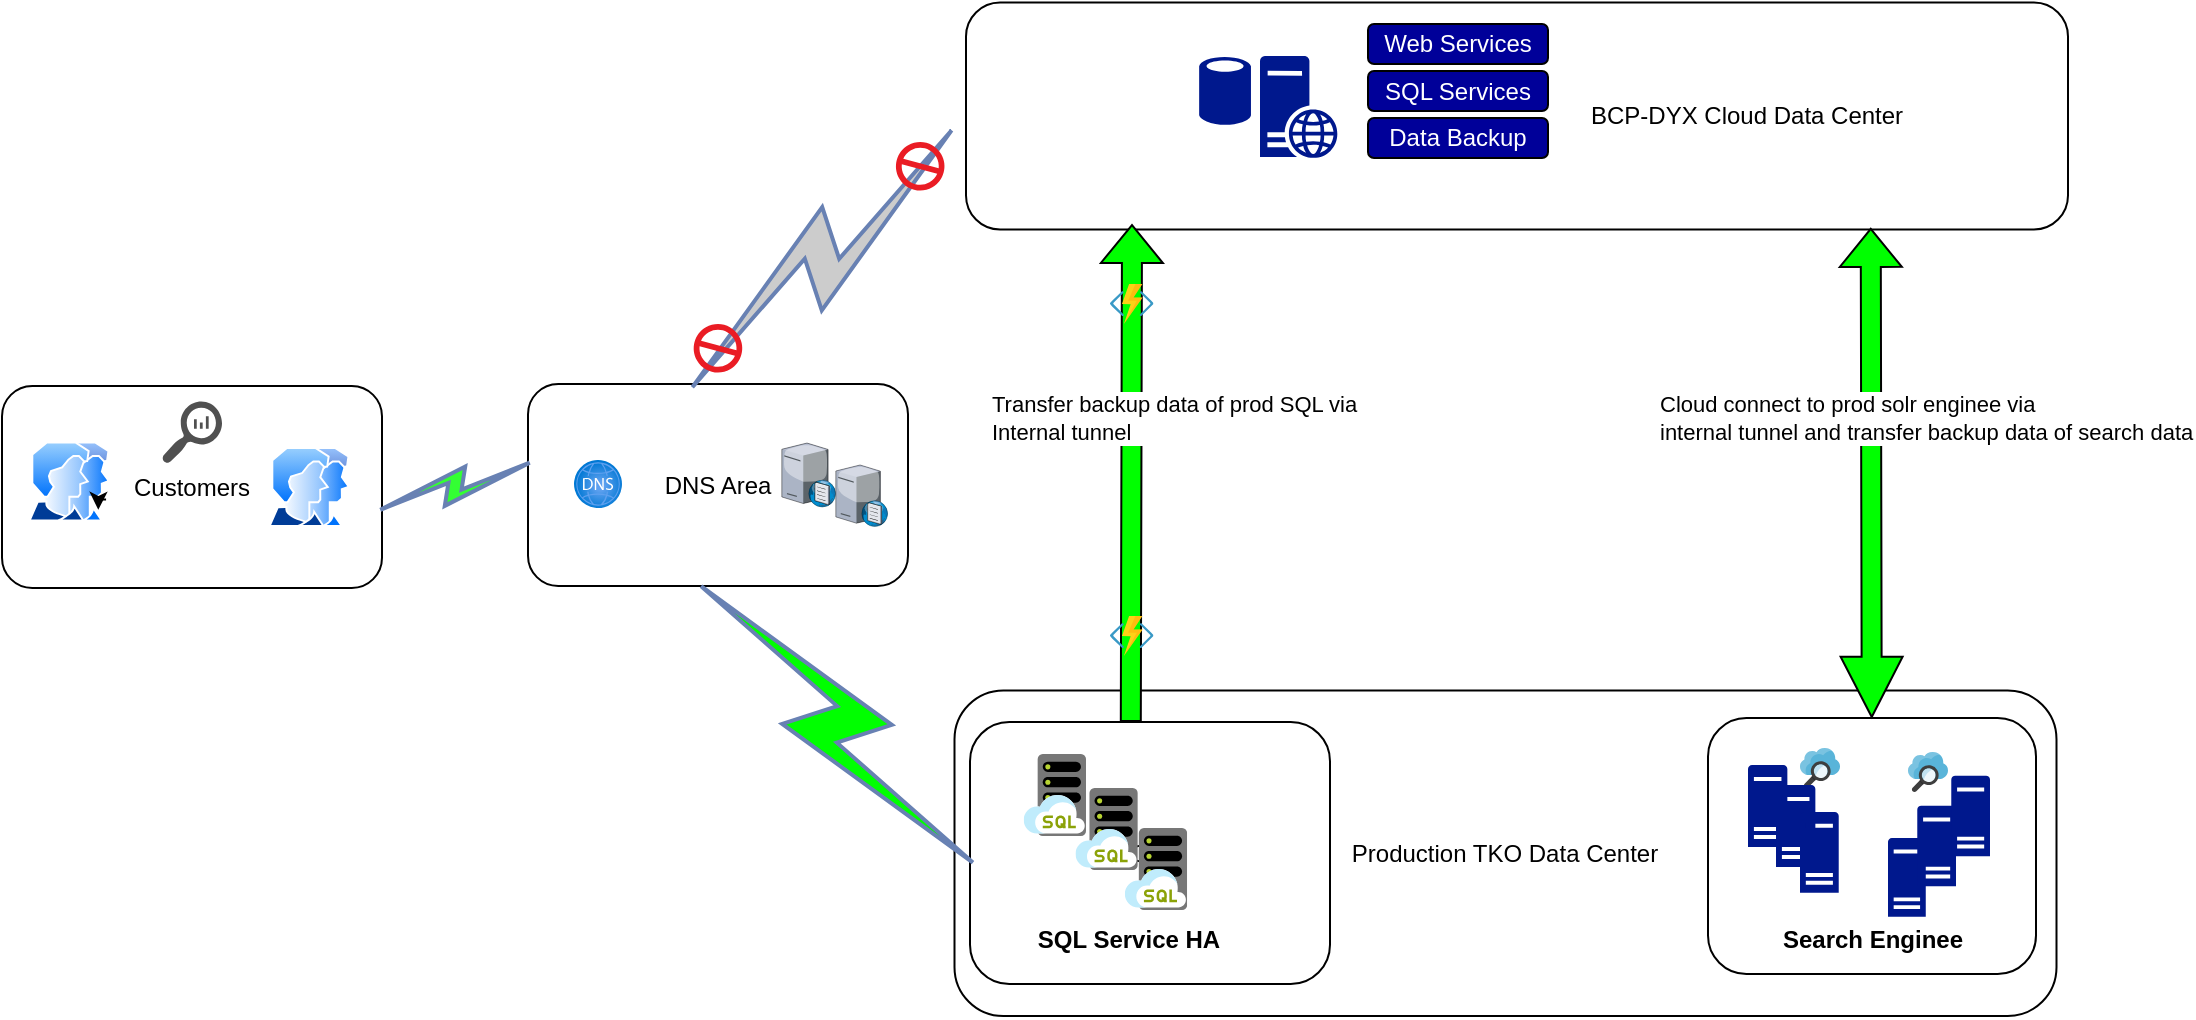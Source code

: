 <mxfile version="20.5.3" type="github">
  <diagram id="buMmeLtLIJXkD8YVZocl" name="DR Plan v1.0">
    <mxGraphModel dx="2314" dy="677" grid="1" gridSize="10" guides="1" tooltips="1" connect="1" arrows="1" fold="1" page="1" pageScale="1" pageWidth="827" pageHeight="1169" math="0" shadow="0">
      <root>
        <mxCell id="0" />
        <mxCell id="1" parent="0" />
        <mxCell id="KRtDhDDg2JMQuLb8srXX-32" value="&amp;nbsp; &amp;nbsp; &amp;nbsp; &amp;nbsp; &amp;nbsp; &amp;nbsp; &amp;nbsp; &amp;nbsp; &amp;nbsp; &amp;nbsp; &amp;nbsp; &amp;nbsp; &amp;nbsp; &amp;nbsp; &amp;nbsp; &amp;nbsp; &amp;nbsp; &amp;nbsp; &amp;nbsp; &amp;nbsp; &amp;nbsp; &amp;nbsp; &amp;nbsp; &amp;nbsp; &amp;nbsp; &amp;nbsp; &amp;nbsp; &amp;nbsp; &amp;nbsp; &amp;nbsp; &amp;nbsp; &amp;nbsp; &amp;nbsp; &amp;nbsp; &amp;nbsp;BCP-DYX Cloud Data Center" style="rounded=1;whiteSpace=wrap;html=1;" parent="1" vertex="1">
          <mxGeometry x="69" y="232.25" width="551" height="113.5" as="geometry" />
        </mxCell>
        <mxCell id="KZbCiKlJ8lRUBFkAWs-l-63" value="Production TKO Data Center" style="rounded=1;whiteSpace=wrap;html=1;" parent="1" vertex="1">
          <mxGeometry x="63.25" y="576.25" width="551" height="162.75" as="geometry" />
        </mxCell>
        <mxCell id="KZbCiKlJ8lRUBFkAWs-l-53" value="Customers" style="rounded=1;whiteSpace=wrap;html=1;" parent="1" vertex="1">
          <mxGeometry x="-413" y="424" width="190" height="101" as="geometry" />
        </mxCell>
        <mxCell id="KZbCiKlJ8lRUBFkAWs-l-20" value="DNS Area" style="rounded=1;whiteSpace=wrap;html=1;" parent="1" vertex="1">
          <mxGeometry x="-150" y="423" width="190" height="101" as="geometry" />
        </mxCell>
        <mxCell id="KZbCiKlJ8lRUBFkAWs-l-5" value="" style="shape=flexArrow;endArrow=classic;html=1;rounded=0;exitX=0.62;exitY=0.125;exitDx=0;exitDy=0;exitPerimeter=0;fillColor=#00FF00;" parent="1" edge="1">
          <mxGeometry width="50" height="50" relative="1" as="geometry">
            <mxPoint x="151.4" y="592" as="sourcePoint" />
            <mxPoint x="152" y="343" as="targetPoint" />
          </mxGeometry>
        </mxCell>
        <mxCell id="KZbCiKlJ8lRUBFkAWs-l-14" value="Transfer backup data of prod SQL via &lt;br&gt;Internal tunnel&amp;nbsp;" style="edgeLabel;html=1;align=left;verticalAlign=middle;resizable=0;points=[];" parent="KZbCiKlJ8lRUBFkAWs-l-5" vertex="1" connectable="0">
          <mxGeometry x="0.224" y="5" relative="1" as="geometry">
            <mxPoint x="-67" as="offset" />
          </mxGeometry>
        </mxCell>
        <mxCell id="KRtDhDDg2JMQuLb8srXX-25" value="" style="rounded=1;whiteSpace=wrap;html=1;" parent="1" vertex="1">
          <mxGeometry x="440" y="590" width="164" height="128" as="geometry" />
        </mxCell>
        <mxCell id="KRtDhDDg2JMQuLb8srXX-1" value="SQL H" style="rounded=1;whiteSpace=wrap;html=1;" parent="1" vertex="1">
          <mxGeometry x="71" y="592" width="180" height="131" as="geometry" />
        </mxCell>
        <mxCell id="KRtDhDDg2JMQuLb8srXX-7" value="" style="sketch=0;aspect=fixed;pointerEvents=1;shadow=0;dashed=0;html=1;strokeColor=none;labelPosition=center;verticalLabelPosition=bottom;verticalAlign=top;align=center;fillColor=#00188D;shape=mxgraph.mscae.enterprise.database_generic" parent="1" vertex="1">
          <mxGeometry x="185.58" y="259" width="25.9" height="35" as="geometry" />
        </mxCell>
        <mxCell id="KRtDhDDg2JMQuLb8srXX-9" value="" style="sketch=0;aspect=fixed;html=1;points=[];align=center;image;fontSize=12;image=img/lib/mscae/Search.svg;" parent="1" vertex="1">
          <mxGeometry x="486" y="605" width="20" height="20" as="geometry" />
        </mxCell>
        <mxCell id="KRtDhDDg2JMQuLb8srXX-13" value="" style="sketch=0;aspect=fixed;pointerEvents=1;shadow=0;dashed=0;html=1;strokeColor=none;labelPosition=center;verticalLabelPosition=bottom;verticalAlign=top;align=center;fillColor=#00188D;shape=mxgraph.mscae.enterprise.server_generic" parent="1" vertex="1">
          <mxGeometry x="460" y="613.5" width="19.68" height="41" as="geometry" />
        </mxCell>
        <mxCell id="KRtDhDDg2JMQuLb8srXX-15" value="" style="sketch=0;aspect=fixed;html=1;points=[];align=center;image;fontSize=12;image=img/lib/mscae/SQL_Managed_Instances.svg;" parent="1" vertex="1">
          <mxGeometry x="123.74" y="625" width="31.16" height="41" as="geometry" />
        </mxCell>
        <mxCell id="KRtDhDDg2JMQuLb8srXX-43" value="" style="sketch=0;aspect=fixed;html=1;points=[];align=center;image;fontSize=12;image=img/lib/mscae/Functions.svg;" parent="1" vertex="1">
          <mxGeometry x="141" y="539" width="21.74" height="20" as="geometry" />
        </mxCell>
        <mxCell id="KRtDhDDg2JMQuLb8srXX-22" value="" style="sketch=0;aspect=fixed;html=1;points=[];align=center;image;fontSize=12;image=img/lib/mscae/Functions.svg;" parent="1" vertex="1">
          <mxGeometry x="141" y="373" width="21.74" height="20" as="geometry" />
        </mxCell>
        <mxCell id="KZbCiKlJ8lRUBFkAWs-l-7" value="" style="aspect=fixed;perimeter=ellipsePerimeter;html=1;align=center;shadow=0;dashed=0;spacingTop=3;image;image=img/lib/active_directory/user_accounts.svg;" parent="1" vertex="1">
          <mxGeometry x="-400" y="451.73" width="41.24" height="40" as="geometry" />
        </mxCell>
        <mxCell id="KZbCiKlJ8lRUBFkAWs-l-22" value="" style="verticalLabelPosition=bottom;sketch=0;aspect=fixed;html=1;verticalAlign=top;strokeColor=none;align=center;outlineConnect=0;shape=mxgraph.citrix.dns_server;" parent="1" vertex="1">
          <mxGeometry x="-23.09" y="451.73" width="27.09" height="32.75" as="geometry" />
        </mxCell>
        <mxCell id="KZbCiKlJ8lRUBFkAWs-l-23" value="" style="aspect=fixed;html=1;points=[];align=center;image;fontSize=12;image=img/lib/azure2/networking/DNS_Zones.svg;" parent="1" vertex="1">
          <mxGeometry x="-127" y="461" width="24" height="24" as="geometry" />
        </mxCell>
        <mxCell id="KZbCiKlJ8lRUBFkAWs-l-25" value="" style="sketch=0;aspect=fixed;html=1;points=[];align=center;image;fontSize=12;image=img/lib/mscae/SQL_Managed_Instances.svg;" parent="1" vertex="1">
          <mxGeometry x="97.84" y="608" width="31.16" height="41" as="geometry" />
        </mxCell>
        <mxCell id="KZbCiKlJ8lRUBFkAWs-l-26" value="" style="sketch=0;aspect=fixed;html=1;points=[];align=center;image;fontSize=12;image=img/lib/mscae/SQL_Managed_Instances.svg;" parent="1" vertex="1">
          <mxGeometry x="148.42" y="645" width="31.16" height="41" as="geometry" />
        </mxCell>
        <mxCell id="KZbCiKlJ8lRUBFkAWs-l-27" value="" style="sketch=0;aspect=fixed;pointerEvents=1;shadow=0;dashed=0;html=1;strokeColor=none;labelPosition=center;verticalLabelPosition=bottom;verticalAlign=top;align=center;fillColor=#00188D;shape=mxgraph.mscae.enterprise.server_generic" parent="1" vertex="1">
          <mxGeometry x="474" y="623.5" width="19.68" height="41" as="geometry" />
        </mxCell>
        <mxCell id="KZbCiKlJ8lRUBFkAWs-l-28" value="" style="sketch=0;aspect=fixed;pointerEvents=1;shadow=0;dashed=0;html=1;strokeColor=none;labelPosition=center;verticalLabelPosition=bottom;verticalAlign=top;align=center;fillColor=#00188D;shape=mxgraph.mscae.enterprise.server_generic" parent="1" vertex="1">
          <mxGeometry x="486" y="637" width="19.36" height="40.33" as="geometry" />
        </mxCell>
        <mxCell id="KZbCiKlJ8lRUBFkAWs-l-29" value="" style="sketch=0;aspect=fixed;pointerEvents=1;shadow=0;dashed=0;html=1;strokeColor=none;labelPosition=center;verticalLabelPosition=bottom;verticalAlign=top;align=center;fillColor=#00188D;shape=mxgraph.mscae.enterprise.server_generic" parent="1" vertex="1">
          <mxGeometry x="530" y="650" width="18.88" height="39.33" as="geometry" />
        </mxCell>
        <mxCell id="KZbCiKlJ8lRUBFkAWs-l-30" value="" style="sketch=0;aspect=fixed;pointerEvents=1;shadow=0;dashed=0;html=1;strokeColor=none;labelPosition=center;verticalLabelPosition=bottom;verticalAlign=top;align=center;fillColor=#00188D;shape=mxgraph.mscae.enterprise.server_generic" parent="1" vertex="1">
          <mxGeometry x="544.64" y="633.83" width="19.36" height="40.33" as="geometry" />
        </mxCell>
        <mxCell id="KZbCiKlJ8lRUBFkAWs-l-32" value="" style="sketch=0;aspect=fixed;html=1;points=[];align=center;image;fontSize=12;image=img/lib/mscae/Search.svg;" parent="1" vertex="1">
          <mxGeometry x="540" y="607" width="20" height="20" as="geometry" />
        </mxCell>
        <mxCell id="KZbCiKlJ8lRUBFkAWs-l-37" value="" style="aspect=fixed;perimeter=ellipsePerimeter;html=1;align=center;shadow=0;dashed=0;spacingTop=3;image;image=img/lib/active_directory/user_accounts.svg;" parent="1" vertex="1">
          <mxGeometry x="-280" y="454.5" width="41.24" height="40" as="geometry" />
        </mxCell>
        <mxCell id="KZbCiKlJ8lRUBFkAWs-l-42" value="" style="html=1;outlineConnect=0;fillColor=#CCCCCC;strokeColor=#6881B3;gradientColor=none;gradientDirection=north;strokeWidth=2;shape=mxgraph.networks.comm_link_edge;html=1;rounded=0;entryX=0.5;entryY=0;entryDx=0;entryDy=0;exitX=0;exitY=0.5;exitDx=0;exitDy=0;" parent="1" source="KRtDhDDg2JMQuLb8srXX-32" edge="1">
          <mxGeometry width="100" height="100" relative="1" as="geometry">
            <mxPoint x="-210" y="304.73" as="sourcePoint" />
            <mxPoint x="-75" y="431.73" as="targetPoint" />
            <Array as="points">
              <mxPoint x="-80" y="314.73" />
            </Array>
          </mxGeometry>
        </mxCell>
        <mxCell id="KZbCiKlJ8lRUBFkAWs-l-44" value="" style="sketch=0;aspect=fixed;pointerEvents=1;shadow=0;dashed=0;html=1;strokeColor=none;labelPosition=center;verticalLabelPosition=bottom;verticalAlign=top;align=center;shape=mxgraph.mscae.enterprise.not_allowed;fillColor=#EA1C24;rotation=-210;" parent="1" vertex="1">
          <mxGeometry x="34" y="302" width="24.25" height="24.25" as="geometry" />
        </mxCell>
        <mxCell id="KZbCiKlJ8lRUBFkAWs-l-45" value="" style="html=1;outlineConnect=0;fillColor=#33FF33;strokeColor=#6881B3;gradientColor=none;gradientDirection=north;strokeWidth=2;shape=mxgraph.networks.comm_link_edge;html=1;rounded=0;entryX=0;entryY=0.25;entryDx=0;entryDy=0;" parent="1" edge="1">
          <mxGeometry width="100" height="100" relative="1" as="geometry">
            <mxPoint x="-228" y="487.199" as="sourcePoint" />
            <mxPoint x="-145" y="461" as="targetPoint" />
            <Array as="points">
              <mxPoint x="-78" y="507.25" />
            </Array>
          </mxGeometry>
        </mxCell>
        <mxCell id="KRtDhDDg2JMQuLb8srXX-20" value="" style="sketch=0;pointerEvents=1;shadow=0;dashed=0;html=1;strokeColor=none;labelPosition=center;verticalLabelPosition=bottom;verticalAlign=top;align=center;fillColor=#505050;shape=mxgraph.mscae.oms.log_search" parent="1" vertex="1">
          <mxGeometry x="-333" y="431.73" width="30" height="31" as="geometry" />
        </mxCell>
        <mxCell id="KZbCiKlJ8lRUBFkAWs-l-49" style="edgeStyle=orthogonalEdgeStyle;rounded=0;orthogonalLoop=1;jettySize=auto;html=1;exitX=1;exitY=0.75;exitDx=0;exitDy=0;entryX=1;entryY=1;entryDx=0;entryDy=0;fillColor=#00FF00;" parent="1" source="KZbCiKlJ8lRUBFkAWs-l-7" target="KZbCiKlJ8lRUBFkAWs-l-7" edge="1">
          <mxGeometry relative="1" as="geometry" />
        </mxCell>
        <mxCell id="KZbCiKlJ8lRUBFkAWs-l-50" value="" style="verticalLabelPosition=bottom;sketch=0;aspect=fixed;html=1;verticalAlign=top;strokeColor=none;align=center;outlineConnect=0;shape=mxgraph.citrix.dns_server;" parent="1" vertex="1">
          <mxGeometry x="3.91" y="462.73" width="26.09" height="31.54" as="geometry" />
        </mxCell>
        <mxCell id="KZbCiKlJ8lRUBFkAWs-l-59" value="" style="sketch=0;aspect=fixed;pointerEvents=1;shadow=0;dashed=0;html=1;strokeColor=none;labelPosition=center;verticalLabelPosition=bottom;verticalAlign=top;align=center;fillColor=#00188D;shape=mxgraph.mscae.enterprise.server_generic" parent="1" vertex="1">
          <mxGeometry x="561.64" y="618.83" width="19.36" height="40.33" as="geometry" />
        </mxCell>
        <mxCell id="KZbCiKlJ8lRUBFkAWs-l-60" value="" style="html=1;outlineConnect=0;fillColor=#00FF00;strokeColor=#6881B3;gradientColor=none;gradientDirection=north;strokeWidth=2;shape=mxgraph.networks.comm_link_edge;html=1;rounded=0;entryX=0.05;entryY=0.595;entryDx=0;entryDy=0;exitX=0;exitY=0.5;exitDx=0;exitDy=0;entryPerimeter=0;" parent="1" target="KRtDhDDg2JMQuLb8srXX-1" edge="1">
          <mxGeometry width="100" height="100" relative="1" as="geometry">
            <mxPoint x="-71" y="516.43" as="sourcePoint" />
            <mxPoint x="-215" y="659.16" as="targetPoint" />
            <Array as="points">
              <mxPoint x="-220" y="542.16" />
            </Array>
          </mxGeometry>
        </mxCell>
        <mxCell id="KZbCiKlJ8lRUBFkAWs-l-61" value="" style="sketch=0;aspect=fixed;pointerEvents=1;shadow=0;dashed=0;html=1;strokeColor=none;labelPosition=center;verticalLabelPosition=bottom;verticalAlign=top;align=center;shape=mxgraph.mscae.enterprise.not_allowed;fillColor=#EA1C24;rotation=-210;" parent="1" vertex="1">
          <mxGeometry x="-67.12" y="393" width="24.25" height="24.25" as="geometry" />
        </mxCell>
        <mxCell id="KZbCiKlJ8lRUBFkAWs-l-64" value="" style="sketch=0;aspect=fixed;pointerEvents=1;shadow=0;dashed=0;html=1;strokeColor=none;labelPosition=center;verticalLabelPosition=bottom;verticalAlign=top;align=center;fillColor=#00188D;shape=mxgraph.mscae.enterprise.web_server" parent="1" vertex="1">
          <mxGeometry x="216" y="259" width="38.76" height="51" as="geometry" />
        </mxCell>
        <mxCell id="42UuwCL6AxzE4AiGLso--2" value="&lt;span style=&quot;background-color: rgb(0, 0, 153);&quot;&gt;&lt;font color=&quot;#ffffff&quot;&gt;Web Services&lt;/font&gt;&lt;/span&gt;" style="rounded=1;whiteSpace=wrap;html=1;fillColor=#000099;" parent="1" vertex="1">
          <mxGeometry x="270" y="243" width="90" height="20" as="geometry" />
        </mxCell>
        <mxCell id="42UuwCL6AxzE4AiGLso--3" value="&lt;font color=&quot;#ffffff&quot;&gt;SQL Services&lt;/font&gt;" style="rounded=1;whiteSpace=wrap;html=1;fillColor=#000099;" parent="1" vertex="1">
          <mxGeometry x="270" y="266.5" width="90" height="20" as="geometry" />
        </mxCell>
        <mxCell id="42UuwCL6AxzE4AiGLso--4" value="&lt;font color=&quot;#ffffff&quot;&gt;Data Backup&lt;/font&gt;" style="rounded=1;whiteSpace=wrap;html=1;fillColor=#000099;" parent="1" vertex="1">
          <mxGeometry x="270" y="290" width="90" height="20" as="geometry" />
        </mxCell>
        <mxCell id="42UuwCL6AxzE4AiGLso--6" value="&lt;b&gt;SQL Service HA&lt;/b&gt;" style="text;html=1;resizable=0;autosize=1;align=center;verticalAlign=middle;points=[];fillColor=none;strokeColor=none;rounded=0;" parent="1" vertex="1">
          <mxGeometry x="95" y="686" width="110" height="30" as="geometry" />
        </mxCell>
        <mxCell id="42UuwCL6AxzE4AiGLso--7" value="&lt;b&gt;Search Enginee&lt;/b&gt;" style="text;html=1;resizable=0;autosize=1;align=center;verticalAlign=middle;points=[];fillColor=none;strokeColor=none;rounded=0;" parent="1" vertex="1">
          <mxGeometry x="467" y="686" width="110" height="30" as="geometry" />
        </mxCell>
        <mxCell id="42UuwCL6AxzE4AiGLso--11" value="" style="shape=flexArrow;endArrow=classic;startArrow=classic;html=1;rounded=0;fontColor=#FFFFFF;fillColor=#00FF00;width=10;startSize=9.71;entryX=0.821;entryY=0.993;entryDx=0;entryDy=0;entryPerimeter=0;" parent="1" source="KRtDhDDg2JMQuLb8srXX-25" target="KRtDhDDg2JMQuLb8srXX-32" edge="1">
          <mxGeometry width="100" height="100" relative="1" as="geometry">
            <mxPoint x="414" y="445.75" as="sourcePoint" />
            <mxPoint x="514" y="345.75" as="targetPoint" />
          </mxGeometry>
        </mxCell>
        <mxCell id="42UuwCL6AxzE4AiGLso--12" value="&lt;font color=&quot;#000000&quot;&gt;Cloud connect to&amp;nbsp;prod solr enginee via &lt;br&gt;internal tunnel and transfer backup data of search data&lt;/font&gt;" style="edgeLabel;html=1;align=left;verticalAlign=middle;resizable=0;points=[];fontColor=#FFFFFF;" parent="42UuwCL6AxzE4AiGLso--11" vertex="1" connectable="0">
          <mxGeometry x="0.132" y="-1" relative="1" as="geometry">
            <mxPoint x="-109" y="-12" as="offset" />
          </mxGeometry>
        </mxCell>
      </root>
    </mxGraphModel>
  </diagram>
</mxfile>
